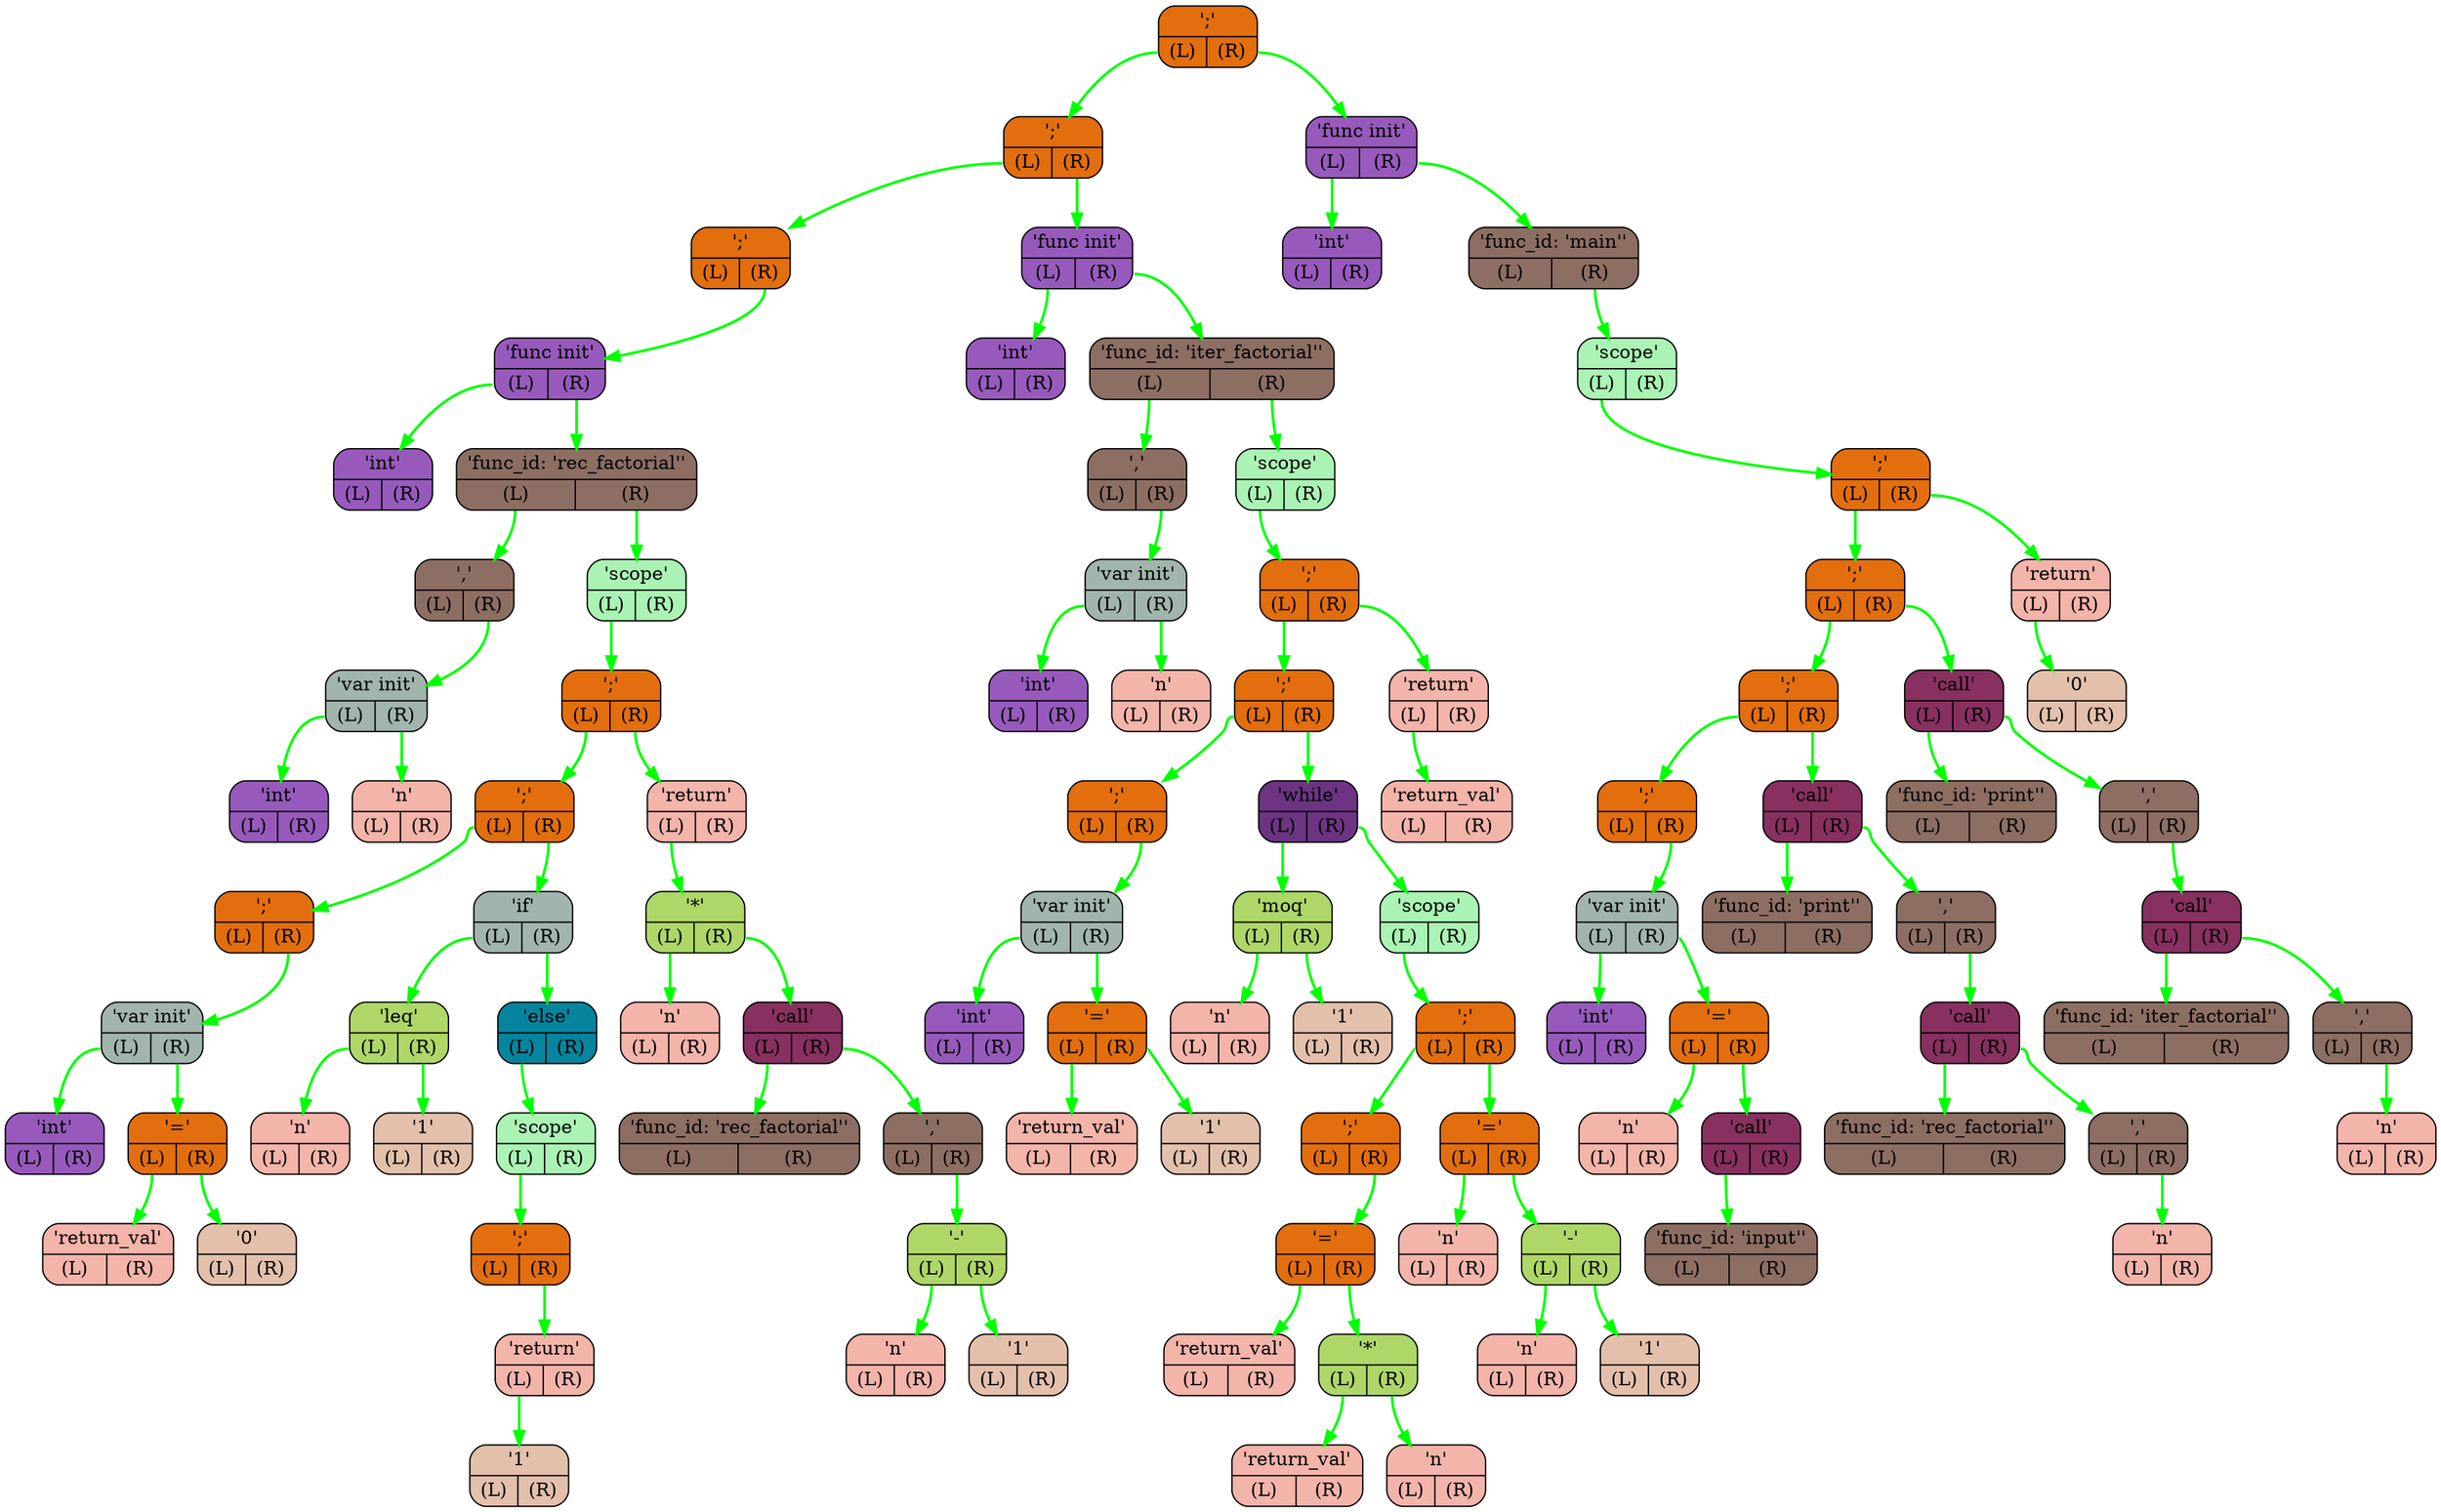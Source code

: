 digraph G{
    rankdir=TB;
    NODE0x7ffdc375a938[shape="Mrecord",color="black",fillcolor="#e26e0e",style="filled",label="{';' | {<L> (L) | <R> (R)}}"]
    NODE0x7ffdc375a960[shape="Mrecord",color="black",fillcolor="#e26e0e",style="filled",label="{';' | {<L> (L) | <R> (R)}}"]
    NODE0x7ffdc375a988[shape="Mrecord",color="black",fillcolor="#e26e0e",style="filled",label="{';' | {<L> (L) | <R> (R)}}"]
    NODE0x7ffdc375a9b0[shape="Mrecord",color="black",fillcolor="#975abc",style="filled",label="{'func init' | {<L> (L) | <R> (R)}}"]
    NODE0x7ffdc375a9d8[shape="Mrecord",color="black",fillcolor="#975abc",style="filled",label="{'int' | {<L> (L) | <R> (R)}}"]
    NODE0x7ffdc375aa00[shape="Mrecord",color="black",fillcolor="#8d6e63",style="filled",label="{'func_id: 'rec_factorial'' | {<L> (L) | <R> (R)}}"]
    NODE0x7ffdc375aa28[shape="Mrecord",color="black",fillcolor="#8d6e63",style="filled",label="{',' | {<L> (L) | <R> (R)}}"]
    NODE0x7ffdc375aa50[shape="Mrecord",color="black",fillcolor="#a1b5ac",style="filled",label="{'var init' | {<L> (L) | <R> (R)}}"]
    NODE0x7ffdc375aa78[shape="Mrecord",color="black",fillcolor="#975abc",style="filled",label="{'int' | {<L> (L) | <R> (R)}}"]
    NODE0x7ffdc375aaa0[shape="Mrecord",color="black",fillcolor="#f3b4aa",style="filled",label="{'n' | {<L> (L) | <R> (R)}}"]
    NODE0x7ffdc375aac8[shape="Mrecord",color="black",fillcolor="#aaf3b4",style="filled",label="{'scope' | {<L> (L) | <R> (R)}}"]
    NODE0x7ffdc375aaf0[shape="Mrecord",color="black",fillcolor="#e26e0e",style="filled",label="{';' | {<L> (L) | <R> (R)}}"]
    NODE0x7ffdc375ab18[shape="Mrecord",color="black",fillcolor="#e26e0e",style="filled",label="{';' | {<L> (L) | <R> (R)}}"]
    NODE0x7ffdc375ab40[shape="Mrecord",color="black",fillcolor="#e26e0e",style="filled",label="{';' | {<L> (L) | <R> (R)}}"]
    NODE0x7ffdc375ab68[shape="Mrecord",color="black",fillcolor="#a1b5ac",style="filled",label="{'var init' | {<L> (L) | <R> (R)}}"]
    NODE0x7ffdc375ab90[shape="Mrecord",color="black",fillcolor="#975abc",style="filled",label="{'int' | {<L> (L) | <R> (R)}}"]
    NODE0x7ffdc375abb8[shape="Mrecord",color="black",fillcolor="#e26e0e",style="filled",label="{'=' | {<L> (L) | <R> (R)}}"]
    NODE0x7ffdc375abe0[shape="Mrecord",color="black",fillcolor="#f3b4aa",style="filled",label="{'return_val' | {<L> (L) | <R> (R)}}"]
    NODE0x7ffdc375ac08[shape="Mrecord",color="black",fillcolor="#e3c0ab",style="filled",label="{'0' | {<L> (L) | <R> (R)}}"]
    NODE0x7ffdc375ac30[shape="Mrecord",color="black",fillcolor="#a1b5ac",style="filled",label="{'if' | {<L> (L) | <R> (R)}}"]
    NODE0x7ffdc375ac58[shape="Mrecord",color="black",fillcolor="#aed768",style="filled",label="{'leq' | {<L> (L) | <R> (R)}}"]
    NODE0x7ffdc375ac80[shape="Mrecord",color="black",fillcolor="#f3b4aa",style="filled",label="{'n' | {<L> (L) | <R> (R)}}"]
    NODE0x7ffdc375aca8[shape="Mrecord",color="black",fillcolor="#e3c0ab",style="filled",label="{'1' | {<L> (L) | <R> (R)}}"]
    NODE0x7ffdc375acd0[shape="Mrecord",color="black",fillcolor="#04859D",style="filled",label="{'else' | {<L> (L) | <R> (R)}}"]
    NODE0x7ffdc375acf8[shape="Mrecord",color="black",fillcolor="#aaf3b4",style="filled",label="{'scope' | {<L> (L) | <R> (R)}}"]
    NODE0x7ffdc375ad20[shape="Mrecord",color="black",fillcolor="#e26e0e",style="filled",label="{';' | {<L> (L) | <R> (R)}}"]
    NODE0x7ffdc375ad48[shape="Mrecord",color="black",fillcolor="#f3b4aa",style="filled",label="{'return' | {<L> (L) | <R> (R)}}"]
    NODE0x7ffdc375ad70[shape="Mrecord",color="black",fillcolor="#e3c0ab",style="filled",label="{'1' | {<L> (L) | <R> (R)}}"]
    NODE0x7ffdc375ad98[shape="Mrecord",color="black",fillcolor="#f3b4aa",style="filled",label="{'return' | {<L> (L) | <R> (R)}}"]
    NODE0x7ffdc375adc0[shape="Mrecord",color="black",fillcolor="#aed768",style="filled",label="{'*' | {<L> (L) | <R> (R)}}"]
    NODE0x7ffdc375ade8[shape="Mrecord",color="black",fillcolor="#f3b4aa",style="filled",label="{'n' | {<L> (L) | <R> (R)}}"]
    NODE0x7ffdc375ae10[shape="Mrecord",color="black",fillcolor="#883060",style="filled",label="{'call' | {<L> (L) | <R> (R)}}"]
    NODE0x7ffdc375ae38[shape="Mrecord",color="black",fillcolor="#8d6e63",style="filled",label="{'func_id: 'rec_factorial'' | {<L> (L) | <R> (R)}}"]
    NODE0x7ffdc375ae60[shape="Mrecord",color="black",fillcolor="#8d6e63",style="filled",label="{',' | {<L> (L) | <R> (R)}}"]
    NODE0x7ffdc375ae88[shape="Mrecord",color="black",fillcolor="#aed768",style="filled",label="{'-' | {<L> (L) | <R> (R)}}"]
    NODE0x7ffdc375aeb0[shape="Mrecord",color="black",fillcolor="#f3b4aa",style="filled",label="{'n' | {<L> (L) | <R> (R)}}"]
    NODE0x7ffdc375aed8[shape="Mrecord",color="black",fillcolor="#e3c0ab",style="filled",label="{'1' | {<L> (L) | <R> (R)}}"]
    NODE0x7ffdc375af00[shape="Mrecord",color="black",fillcolor="#975abc",style="filled",label="{'func init' | {<L> (L) | <R> (R)}}"]
    NODE0x7ffdc375af28[shape="Mrecord",color="black",fillcolor="#975abc",style="filled",label="{'int' | {<L> (L) | <R> (R)}}"]
    NODE0x7ffdc375af50[shape="Mrecord",color="black",fillcolor="#8d6e63",style="filled",label="{'func_id: 'iter_factorial'' | {<L> (L) | <R> (R)}}"]
    NODE0x7ffdc375af78[shape="Mrecord",color="black",fillcolor="#8d6e63",style="filled",label="{',' | {<L> (L) | <R> (R)}}"]
    NODE0x7ffdc375afa0[shape="Mrecord",color="black",fillcolor="#a1b5ac",style="filled",label="{'var init' | {<L> (L) | <R> (R)}}"]
    NODE0x7ffdc375afc8[shape="Mrecord",color="black",fillcolor="#975abc",style="filled",label="{'int' | {<L> (L) | <R> (R)}}"]
    NODE0x7ffdc375aff0[shape="Mrecord",color="black",fillcolor="#f3b4aa",style="filled",label="{'n' | {<L> (L) | <R> (R)}}"]
    NODE0x7ffdc375b018[shape="Mrecord",color="black",fillcolor="#aaf3b4",style="filled",label="{'scope' | {<L> (L) | <R> (R)}}"]
    NODE0x7ffdc375b040[shape="Mrecord",color="black",fillcolor="#e26e0e",style="filled",label="{';' | {<L> (L) | <R> (R)}}"]
    NODE0x7ffdc375b068[shape="Mrecord",color="black",fillcolor="#e26e0e",style="filled",label="{';' | {<L> (L) | <R> (R)}}"]
    NODE0x7ffdc375b090[shape="Mrecord",color="black",fillcolor="#e26e0e",style="filled",label="{';' | {<L> (L) | <R> (R)}}"]
    NODE0x7ffdc375b0b8[shape="Mrecord",color="black",fillcolor="#a1b5ac",style="filled",label="{'var init' | {<L> (L) | <R> (R)}}"]
    NODE0x7ffdc375b0e0[shape="Mrecord",color="black",fillcolor="#975abc",style="filled",label="{'int' | {<L> (L) | <R> (R)}}"]
    NODE0x7ffdc375b108[shape="Mrecord",color="black",fillcolor="#e26e0e",style="filled",label="{'=' | {<L> (L) | <R> (R)}}"]
    NODE0x7ffdc375b130[shape="Mrecord",color="black",fillcolor="#f3b4aa",style="filled",label="{'return_val' | {<L> (L) | <R> (R)}}"]
    NODE0x7ffdc375b158[shape="Mrecord",color="black",fillcolor="#e3c0ab",style="filled",label="{'1' | {<L> (L) | <R> (R)}}"]
    NODE0x7ffdc375b180[shape="Mrecord",color="black",fillcolor="#6c3483",style="filled",label="{'while' | {<L> (L) | <R> (R)}}"]
    NODE0x7ffdc375b1a8[shape="Mrecord",color="black",fillcolor="#aed768",style="filled",label="{'moq' | {<L> (L) | <R> (R)}}"]
    NODE0x7ffdc375b1d0[shape="Mrecord",color="black",fillcolor="#f3b4aa",style="filled",label="{'n' | {<L> (L) | <R> (R)}}"]
    NODE0x7ffdc375b1f8[shape="Mrecord",color="black",fillcolor="#e3c0ab",style="filled",label="{'1' | {<L> (L) | <R> (R)}}"]
    NODE0x7ffdc375b220[shape="Mrecord",color="black",fillcolor="#aaf3b4",style="filled",label="{'scope' | {<L> (L) | <R> (R)}}"]
    NODE0x7ffdc375b248[shape="Mrecord",color="black",fillcolor="#e26e0e",style="filled",label="{';' | {<L> (L) | <R> (R)}}"]
    NODE0x7ffdc375b270[shape="Mrecord",color="black",fillcolor="#e26e0e",style="filled",label="{';' | {<L> (L) | <R> (R)}}"]
    NODE0x7ffdc375b298[shape="Mrecord",color="black",fillcolor="#e26e0e",style="filled",label="{'=' | {<L> (L) | <R> (R)}}"]
    NODE0x7ffdc375b2c0[shape="Mrecord",color="black",fillcolor="#f3b4aa",style="filled",label="{'return_val' | {<L> (L) | <R> (R)}}"]
    NODE0x7ffdc375b2e8[shape="Mrecord",color="black",fillcolor="#aed768",style="filled",label="{'*' | {<L> (L) | <R> (R)}}"]
    NODE0x7ffdc375b310[shape="Mrecord",color="black",fillcolor="#f3b4aa",style="filled",label="{'return_val' | {<L> (L) | <R> (R)}}"]
    NODE0x7ffdc375b338[shape="Mrecord",color="black",fillcolor="#f3b4aa",style="filled",label="{'n' | {<L> (L) | <R> (R)}}"]
    NODE0x7ffdc375b360[shape="Mrecord",color="black",fillcolor="#e26e0e",style="filled",label="{'=' | {<L> (L) | <R> (R)}}"]
    NODE0x7ffdc375b388[shape="Mrecord",color="black",fillcolor="#f3b4aa",style="filled",label="{'n' | {<L> (L) | <R> (R)}}"]
    NODE0x7ffdc375b3b0[shape="Mrecord",color="black",fillcolor="#aed768",style="filled",label="{'-' | {<L> (L) | <R> (R)}}"]
    NODE0x7ffdc375b3d8[shape="Mrecord",color="black",fillcolor="#f3b4aa",style="filled",label="{'n' | {<L> (L) | <R> (R)}}"]
    NODE0x7ffdc375b400[shape="Mrecord",color="black",fillcolor="#e3c0ab",style="filled",label="{'1' | {<L> (L) | <R> (R)}}"]
    NODE0x7ffdc375b428[shape="Mrecord",color="black",fillcolor="#f3b4aa",style="filled",label="{'return' | {<L> (L) | <R> (R)}}"]
    NODE0x7ffdc375b450[shape="Mrecord",color="black",fillcolor="#f3b4aa",style="filled",label="{'return_val' | {<L> (L) | <R> (R)}}"]
    NODE0x7ffdc375b478[shape="Mrecord",color="black",fillcolor="#975abc",style="filled",label="{'func init' | {<L> (L) | <R> (R)}}"]
    NODE0x7ffdc375b4a0[shape="Mrecord",color="black",fillcolor="#975abc",style="filled",label="{'int' | {<L> (L) | <R> (R)}}"]
    NODE0x7ffdc375b4c8[shape="Mrecord",color="black",fillcolor="#8d6e63",style="filled",label="{'func_id: 'main'' | {<L> (L) | <R> (R)}}"]
    NODE0x7ffdc375b4f0[shape="Mrecord",color="black",fillcolor="#aaf3b4",style="filled",label="{'scope' | {<L> (L) | <R> (R)}}"]
    NODE0x7ffdc375b518[shape="Mrecord",color="black",fillcolor="#e26e0e",style="filled",label="{';' | {<L> (L) | <R> (R)}}"]
    NODE0x7ffdc375b540[shape="Mrecord",color="black",fillcolor="#e26e0e",style="filled",label="{';' | {<L> (L) | <R> (R)}}"]
    NODE0x7ffdc375b568[shape="Mrecord",color="black",fillcolor="#e26e0e",style="filled",label="{';' | {<L> (L) | <R> (R)}}"]
    NODE0x7ffdc375b590[shape="Mrecord",color="black",fillcolor="#e26e0e",style="filled",label="{';' | {<L> (L) | <R> (R)}}"]
    NODE0x7ffdc375b5b8[shape="Mrecord",color="black",fillcolor="#a1b5ac",style="filled",label="{'var init' | {<L> (L) | <R> (R)}}"]
    NODE0x7ffdc375b5e0[shape="Mrecord",color="black",fillcolor="#975abc",style="filled",label="{'int' | {<L> (L) | <R> (R)}}"]
    NODE0x7ffdc375b608[shape="Mrecord",color="black",fillcolor="#e26e0e",style="filled",label="{'=' | {<L> (L) | <R> (R)}}"]
    NODE0x7ffdc375b630[shape="Mrecord",color="black",fillcolor="#f3b4aa",style="filled",label="{'n' | {<L> (L) | <R> (R)}}"]
    NODE0x7ffdc375b658[shape="Mrecord",color="black",fillcolor="#883060",style="filled",label="{'call' | {<L> (L) | <R> (R)}}"]
    NODE0x7ffdc375b680[shape="Mrecord",color="black",fillcolor="#8d6e63",style="filled",label="{'func_id: 'input'' | {<L> (L) | <R> (R)}}"]
    NODE0x7ffdc375b6a8[shape="Mrecord",color="black",fillcolor="#883060",style="filled",label="{'call' | {<L> (L) | <R> (R)}}"]
    NODE0x7ffdc375b6d0[shape="Mrecord",color="black",fillcolor="#8d6e63",style="filled",label="{'func_id: 'print'' | {<L> (L) | <R> (R)}}"]
    NODE0x7ffdc375b6f8[shape="Mrecord",color="black",fillcolor="#8d6e63",style="filled",label="{',' | {<L> (L) | <R> (R)}}"]
    NODE0x7ffdc375b720[shape="Mrecord",color="black",fillcolor="#883060",style="filled",label="{'call' | {<L> (L) | <R> (R)}}"]
    NODE0x7ffdc375b748[shape="Mrecord",color="black",fillcolor="#8d6e63",style="filled",label="{'func_id: 'rec_factorial'' | {<L> (L) | <R> (R)}}"]
    NODE0x7ffdc375b770[shape="Mrecord",color="black",fillcolor="#8d6e63",style="filled",label="{',' | {<L> (L) | <R> (R)}}"]
    NODE0x7ffdc375b798[shape="Mrecord",color="black",fillcolor="#f3b4aa",style="filled",label="{'n' | {<L> (L) | <R> (R)}}"]
    NODE0x7ffdc375b7c0[shape="Mrecord",color="black",fillcolor="#883060",style="filled",label="{'call' | {<L> (L) | <R> (R)}}"]
    NODE0x7ffdc375b7e8[shape="Mrecord",color="black",fillcolor="#8d6e63",style="filled",label="{'func_id: 'print'' | {<L> (L) | <R> (R)}}"]
    NODE0x7ffdc375b810[shape="Mrecord",color="black",fillcolor="#8d6e63",style="filled",label="{',' | {<L> (L) | <R> (R)}}"]
    NODE0x7ffdc375b838[shape="Mrecord",color="black",fillcolor="#883060",style="filled",label="{'call' | {<L> (L) | <R> (R)}}"]
    NODE0x7ffdc375b860[shape="Mrecord",color="black",fillcolor="#8d6e63",style="filled",label="{'func_id: 'iter_factorial'' | {<L> (L) | <R> (R)}}"]
    NODE0x7ffdc375b888[shape="Mrecord",color="black",fillcolor="#8d6e63",style="filled",label="{',' | {<L> (L) | <R> (R)}}"]
    NODE0x7ffdc375b8b0[shape="Mrecord",color="black",fillcolor="#f3b4aa",style="filled",label="{'n' | {<L> (L) | <R> (R)}}"]
    NODE0x7ffdc375b8d8[shape="Mrecord",color="black",fillcolor="#f3b4aa",style="filled",label="{'return' | {<L> (L) | <R> (R)}}"]
    NODE0x7ffdc375b900[shape="Mrecord",color="black",fillcolor="#e3c0ab",style="filled",label="{'0' | {<L> (L) | <R> (R)}}"]
    NODE0x7ffdc375aa50:L-> NODE0x7ffdc375aa78 [color="#00FF00",penwidth=2,label=""]
    NODE0x7ffdc375aa50:R-> NODE0x7ffdc375aaa0 [color="#00FF00",penwidth=2,label=""]
    NODE0x7ffdc375aa28:R-> NODE0x7ffdc375aa50 [color="#00FF00",penwidth=2,label=""]
    NODE0x7ffdc375abb8:L-> NODE0x7ffdc375abe0 [color="#00FF00",penwidth=2,label=""]
    NODE0x7ffdc375abb8:R-> NODE0x7ffdc375ac08 [color="#00FF00",penwidth=2,label=""]
    NODE0x7ffdc375ab68:L-> NODE0x7ffdc375ab90 [color="#00FF00",penwidth=2,label=""]
    NODE0x7ffdc375ab68:R-> NODE0x7ffdc375abb8 [color="#00FF00",penwidth=2,label=""]
    NODE0x7ffdc375ab40:R-> NODE0x7ffdc375ab68 [color="#00FF00",penwidth=2,label=""]
    NODE0x7ffdc375ac58:L-> NODE0x7ffdc375ac80 [color="#00FF00",penwidth=2,label=""]
    NODE0x7ffdc375ac58:R-> NODE0x7ffdc375aca8 [color="#00FF00",penwidth=2,label=""]
    NODE0x7ffdc375ad48:L-> NODE0x7ffdc375ad70 [color="#00FF00",penwidth=2,label=""]
    NODE0x7ffdc375ad20:R-> NODE0x7ffdc375ad48 [color="#00FF00",penwidth=2,label=""]
    NODE0x7ffdc375acf8:L-> NODE0x7ffdc375ad20 [color="#00FF00",penwidth=2,label=""]
    NODE0x7ffdc375acd0:L-> NODE0x7ffdc375acf8 [color="#00FF00",penwidth=2,label=""]
    NODE0x7ffdc375ac30:L-> NODE0x7ffdc375ac58 [color="#00FF00",penwidth=2,label=""]
    NODE0x7ffdc375ac30:R-> NODE0x7ffdc375acd0 [color="#00FF00",penwidth=2,label=""]
    NODE0x7ffdc375ab18:L-> NODE0x7ffdc375ab40 [color="#00FF00",penwidth=2,label=""]
    NODE0x7ffdc375ab18:R-> NODE0x7ffdc375ac30 [color="#00FF00",penwidth=2,label=""]
    NODE0x7ffdc375ae88:L-> NODE0x7ffdc375aeb0 [color="#00FF00",penwidth=2,label=""]
    NODE0x7ffdc375ae88:R-> NODE0x7ffdc375aed8 [color="#00FF00",penwidth=2,label=""]
    NODE0x7ffdc375ae60:R-> NODE0x7ffdc375ae88 [color="#00FF00",penwidth=2,label=""]
    NODE0x7ffdc375ae10:L-> NODE0x7ffdc375ae38 [color="#00FF00",penwidth=2,label=""]
    NODE0x7ffdc375ae10:R-> NODE0x7ffdc375ae60 [color="#00FF00",penwidth=2,label=""]
    NODE0x7ffdc375adc0:L-> NODE0x7ffdc375ade8 [color="#00FF00",penwidth=2,label=""]
    NODE0x7ffdc375adc0:R-> NODE0x7ffdc375ae10 [color="#00FF00",penwidth=2,label=""]
    NODE0x7ffdc375ad98:L-> NODE0x7ffdc375adc0 [color="#00FF00",penwidth=2,label=""]
    NODE0x7ffdc375aaf0:L-> NODE0x7ffdc375ab18 [color="#00FF00",penwidth=2,label=""]
    NODE0x7ffdc375aaf0:R-> NODE0x7ffdc375ad98 [color="#00FF00",penwidth=2,label=""]
    NODE0x7ffdc375aac8:L-> NODE0x7ffdc375aaf0 [color="#00FF00",penwidth=2,label=""]
    NODE0x7ffdc375aa00:L-> NODE0x7ffdc375aa28 [color="#00FF00",penwidth=2,label=""]
    NODE0x7ffdc375aa00:R-> NODE0x7ffdc375aac8 [color="#00FF00",penwidth=2,label=""]
    NODE0x7ffdc375a9b0:L-> NODE0x7ffdc375a9d8 [color="#00FF00",penwidth=2,label=""]
    NODE0x7ffdc375a9b0:R-> NODE0x7ffdc375aa00 [color="#00FF00",penwidth=2,label=""]
    NODE0x7ffdc375a988:R-> NODE0x7ffdc375a9b0 [color="#00FF00",penwidth=2,label=""]
    NODE0x7ffdc375afa0:L-> NODE0x7ffdc375afc8 [color="#00FF00",penwidth=2,label=""]
    NODE0x7ffdc375afa0:R-> NODE0x7ffdc375aff0 [color="#00FF00",penwidth=2,label=""]
    NODE0x7ffdc375af78:R-> NODE0x7ffdc375afa0 [color="#00FF00",penwidth=2,label=""]
    NODE0x7ffdc375b108:L-> NODE0x7ffdc375b130 [color="#00FF00",penwidth=2,label=""]
    NODE0x7ffdc375b108:R-> NODE0x7ffdc375b158 [color="#00FF00",penwidth=2,label=""]
    NODE0x7ffdc375b0b8:L-> NODE0x7ffdc375b0e0 [color="#00FF00",penwidth=2,label=""]
    NODE0x7ffdc375b0b8:R-> NODE0x7ffdc375b108 [color="#00FF00",penwidth=2,label=""]
    NODE0x7ffdc375b090:R-> NODE0x7ffdc375b0b8 [color="#00FF00",penwidth=2,label=""]
    NODE0x7ffdc375b1a8:L-> NODE0x7ffdc375b1d0 [color="#00FF00",penwidth=2,label=""]
    NODE0x7ffdc375b1a8:R-> NODE0x7ffdc375b1f8 [color="#00FF00",penwidth=2,label=""]
    NODE0x7ffdc375b2e8:L-> NODE0x7ffdc375b310 [color="#00FF00",penwidth=2,label=""]
    NODE0x7ffdc375b2e8:R-> NODE0x7ffdc375b338 [color="#00FF00",penwidth=2,label=""]
    NODE0x7ffdc375b298:L-> NODE0x7ffdc375b2c0 [color="#00FF00",penwidth=2,label=""]
    NODE0x7ffdc375b298:R-> NODE0x7ffdc375b2e8 [color="#00FF00",penwidth=2,label=""]
    NODE0x7ffdc375b270:R-> NODE0x7ffdc375b298 [color="#00FF00",penwidth=2,label=""]
    NODE0x7ffdc375b3b0:L-> NODE0x7ffdc375b3d8 [color="#00FF00",penwidth=2,label=""]
    NODE0x7ffdc375b3b0:R-> NODE0x7ffdc375b400 [color="#00FF00",penwidth=2,label=""]
    NODE0x7ffdc375b360:L-> NODE0x7ffdc375b388 [color="#00FF00",penwidth=2,label=""]
    NODE0x7ffdc375b360:R-> NODE0x7ffdc375b3b0 [color="#00FF00",penwidth=2,label=""]
    NODE0x7ffdc375b248:L-> NODE0x7ffdc375b270 [color="#00FF00",penwidth=2,label=""]
    NODE0x7ffdc375b248:R-> NODE0x7ffdc375b360 [color="#00FF00",penwidth=2,label=""]
    NODE0x7ffdc375b220:L-> NODE0x7ffdc375b248 [color="#00FF00",penwidth=2,label=""]
    NODE0x7ffdc375b180:L-> NODE0x7ffdc375b1a8 [color="#00FF00",penwidth=2,label=""]
    NODE0x7ffdc375b180:R-> NODE0x7ffdc375b220 [color="#00FF00",penwidth=2,label=""]
    NODE0x7ffdc375b068:L-> NODE0x7ffdc375b090 [color="#00FF00",penwidth=2,label=""]
    NODE0x7ffdc375b068:R-> NODE0x7ffdc375b180 [color="#00FF00",penwidth=2,label=""]
    NODE0x7ffdc375b428:L-> NODE0x7ffdc375b450 [color="#00FF00",penwidth=2,label=""]
    NODE0x7ffdc375b040:L-> NODE0x7ffdc375b068 [color="#00FF00",penwidth=2,label=""]
    NODE0x7ffdc375b040:R-> NODE0x7ffdc375b428 [color="#00FF00",penwidth=2,label=""]
    NODE0x7ffdc375b018:L-> NODE0x7ffdc375b040 [color="#00FF00",penwidth=2,label=""]
    NODE0x7ffdc375af50:L-> NODE0x7ffdc375af78 [color="#00FF00",penwidth=2,label=""]
    NODE0x7ffdc375af50:R-> NODE0x7ffdc375b018 [color="#00FF00",penwidth=2,label=""]
    NODE0x7ffdc375af00:L-> NODE0x7ffdc375af28 [color="#00FF00",penwidth=2,label=""]
    NODE0x7ffdc375af00:R-> NODE0x7ffdc375af50 [color="#00FF00",penwidth=2,label=""]
    NODE0x7ffdc375a960:L-> NODE0x7ffdc375a988 [color="#00FF00",penwidth=2,label=""]
    NODE0x7ffdc375a960:R-> NODE0x7ffdc375af00 [color="#00FF00",penwidth=2,label=""]
    NODE0x7ffdc375b658:L-> NODE0x7ffdc375b680 [color="#00FF00",penwidth=2,label=""]
    NODE0x7ffdc375b608:L-> NODE0x7ffdc375b630 [color="#00FF00",penwidth=2,label=""]
    NODE0x7ffdc375b608:R-> NODE0x7ffdc375b658 [color="#00FF00",penwidth=2,label=""]
    NODE0x7ffdc375b5b8:L-> NODE0x7ffdc375b5e0 [color="#00FF00",penwidth=2,label=""]
    NODE0x7ffdc375b5b8:R-> NODE0x7ffdc375b608 [color="#00FF00",penwidth=2,label=""]
    NODE0x7ffdc375b590:R-> NODE0x7ffdc375b5b8 [color="#00FF00",penwidth=2,label=""]
    NODE0x7ffdc375b770:R-> NODE0x7ffdc375b798 [color="#00FF00",penwidth=2,label=""]
    NODE0x7ffdc375b720:L-> NODE0x7ffdc375b748 [color="#00FF00",penwidth=2,label=""]
    NODE0x7ffdc375b720:R-> NODE0x7ffdc375b770 [color="#00FF00",penwidth=2,label=""]
    NODE0x7ffdc375b6f8:R-> NODE0x7ffdc375b720 [color="#00FF00",penwidth=2,label=""]
    NODE0x7ffdc375b6a8:L-> NODE0x7ffdc375b6d0 [color="#00FF00",penwidth=2,label=""]
    NODE0x7ffdc375b6a8:R-> NODE0x7ffdc375b6f8 [color="#00FF00",penwidth=2,label=""]
    NODE0x7ffdc375b568:L-> NODE0x7ffdc375b590 [color="#00FF00",penwidth=2,label=""]
    NODE0x7ffdc375b568:R-> NODE0x7ffdc375b6a8 [color="#00FF00",penwidth=2,label=""]
    NODE0x7ffdc375b888:R-> NODE0x7ffdc375b8b0 [color="#00FF00",penwidth=2,label=""]
    NODE0x7ffdc375b838:L-> NODE0x7ffdc375b860 [color="#00FF00",penwidth=2,label=""]
    NODE0x7ffdc375b838:R-> NODE0x7ffdc375b888 [color="#00FF00",penwidth=2,label=""]
    NODE0x7ffdc375b810:R-> NODE0x7ffdc375b838 [color="#00FF00",penwidth=2,label=""]
    NODE0x7ffdc375b7c0:L-> NODE0x7ffdc375b7e8 [color="#00FF00",penwidth=2,label=""]
    NODE0x7ffdc375b7c0:R-> NODE0x7ffdc375b810 [color="#00FF00",penwidth=2,label=""]
    NODE0x7ffdc375b540:L-> NODE0x7ffdc375b568 [color="#00FF00",penwidth=2,label=""]
    NODE0x7ffdc375b540:R-> NODE0x7ffdc375b7c0 [color="#00FF00",penwidth=2,label=""]
    NODE0x7ffdc375b8d8:L-> NODE0x7ffdc375b900 [color="#00FF00",penwidth=2,label=""]
    NODE0x7ffdc375b518:L-> NODE0x7ffdc375b540 [color="#00FF00",penwidth=2,label=""]
    NODE0x7ffdc375b518:R-> NODE0x7ffdc375b8d8 [color="#00FF00",penwidth=2,label=""]
    NODE0x7ffdc375b4f0:L-> NODE0x7ffdc375b518 [color="#00FF00",penwidth=2,label=""]
    NODE0x7ffdc375b4c8:R-> NODE0x7ffdc375b4f0 [color="#00FF00",penwidth=2,label=""]
    NODE0x7ffdc375b478:L-> NODE0x7ffdc375b4a0 [color="#00FF00",penwidth=2,label=""]
    NODE0x7ffdc375b478:R-> NODE0x7ffdc375b4c8 [color="#00FF00",penwidth=2,label=""]
    NODE0x7ffdc375a938:L-> NODE0x7ffdc375a960 [color="#00FF00",penwidth=2,label=""]
    NODE0x7ffdc375a938:R-> NODE0x7ffdc375b478 [color="#00FF00",penwidth=2,label=""]
}
